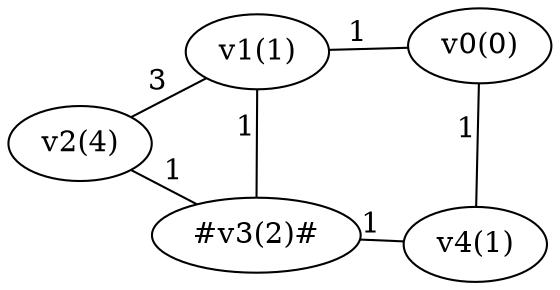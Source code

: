 graph G
{
overlap="false";
splines="true";
layout=sfdp;
rankdir=LR;
remincross="true";
0[label="v0(0)"];
1[label="v1(1)"];
2[label="v2(4)"];
3[label="#v3(2)#"];
4[label="v4(1)"];
1 -- 0[label="1",weight="1"];
4 -- 0[label="1",weight="1"];
2 -- 1[label="3",weight="3"];
3 -- 1[label="1",weight="1"];
3 -- 2[label="1",weight="1"];
4 -- 3[label="1",weight="1"];
}
